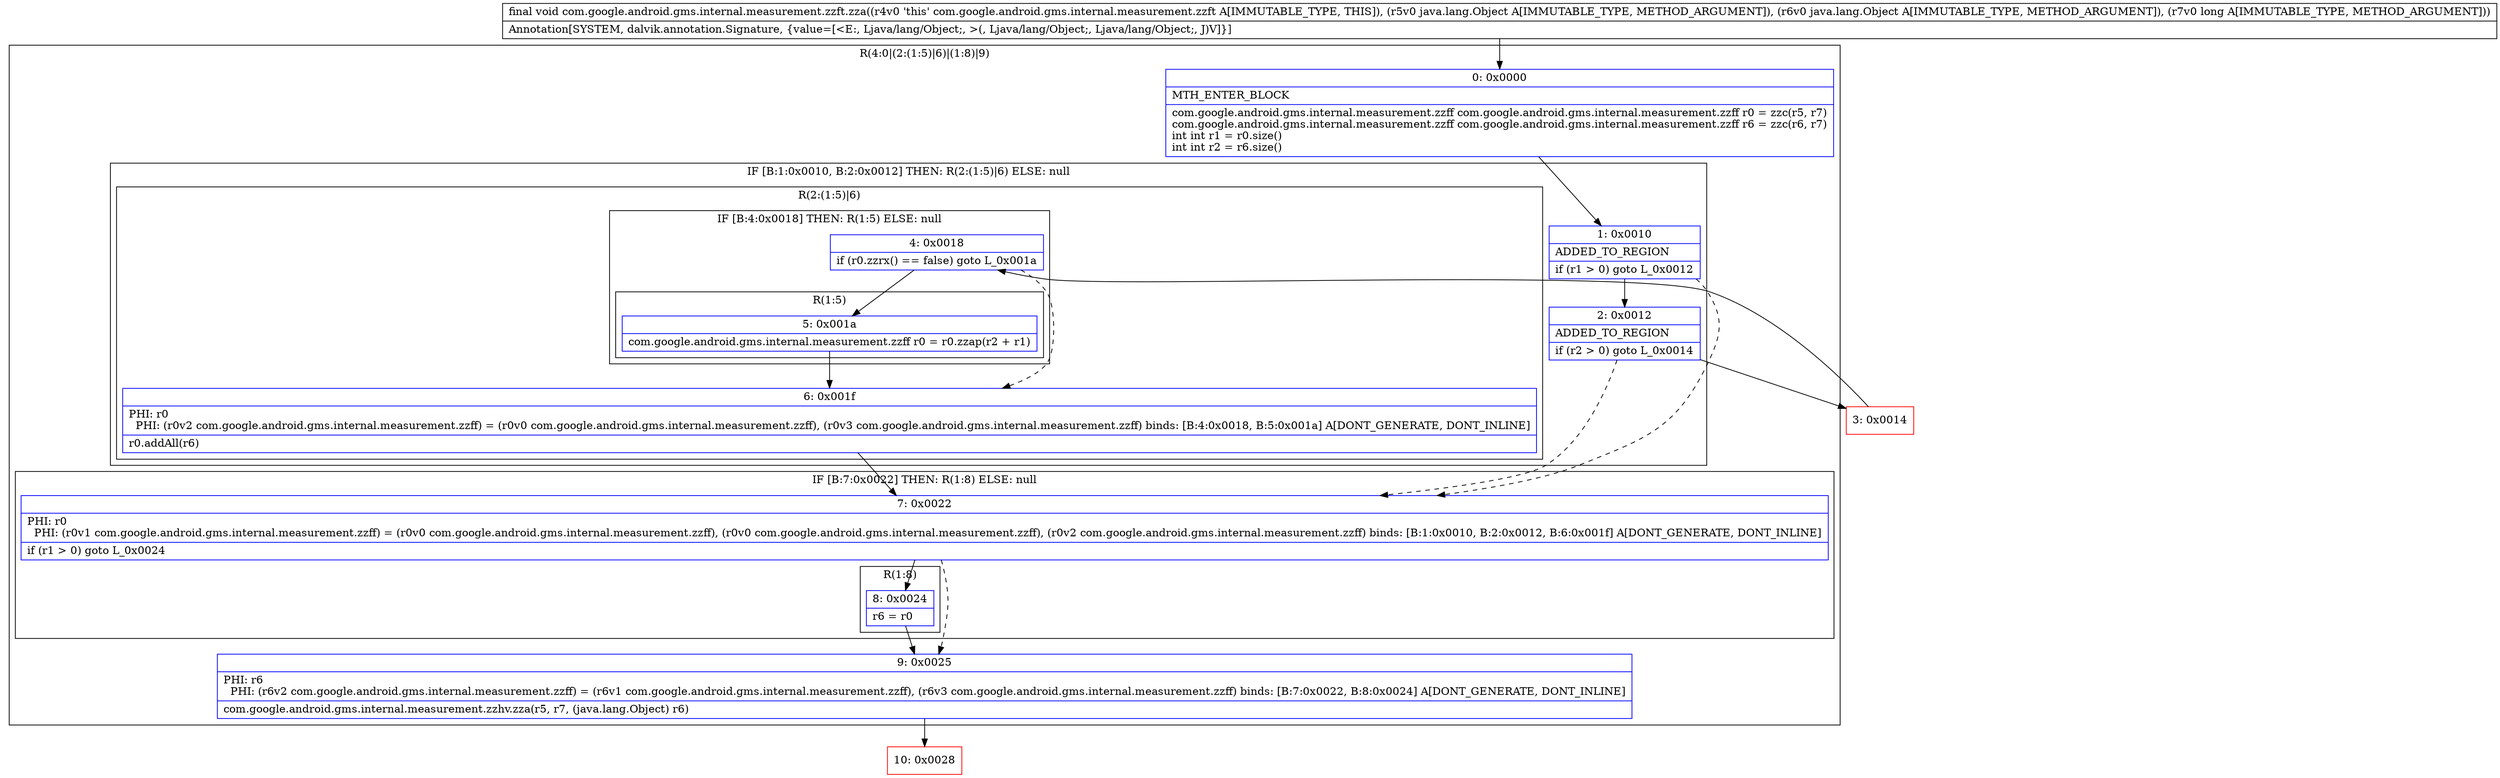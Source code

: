 digraph "CFG forcom.google.android.gms.internal.measurement.zzft.zza(Ljava\/lang\/Object;Ljava\/lang\/Object;J)V" {
subgraph cluster_Region_1797420596 {
label = "R(4:0|(2:(1:5)|6)|(1:8)|9)";
node [shape=record,color=blue];
Node_0 [shape=record,label="{0\:\ 0x0000|MTH_ENTER_BLOCK\l|com.google.android.gms.internal.measurement.zzff com.google.android.gms.internal.measurement.zzff r0 = zzc(r5, r7)\lcom.google.android.gms.internal.measurement.zzff com.google.android.gms.internal.measurement.zzff r6 = zzc(r6, r7)\lint int r1 = r0.size()\lint int r2 = r6.size()\l}"];
subgraph cluster_IfRegion_1726033207 {
label = "IF [B:1:0x0010, B:2:0x0012] THEN: R(2:(1:5)|6) ELSE: null";
node [shape=record,color=blue];
Node_1 [shape=record,label="{1\:\ 0x0010|ADDED_TO_REGION\l|if (r1 \> 0) goto L_0x0012\l}"];
Node_2 [shape=record,label="{2\:\ 0x0012|ADDED_TO_REGION\l|if (r2 \> 0) goto L_0x0014\l}"];
subgraph cluster_Region_2018498338 {
label = "R(2:(1:5)|6)";
node [shape=record,color=blue];
subgraph cluster_IfRegion_1017306531 {
label = "IF [B:4:0x0018] THEN: R(1:5) ELSE: null";
node [shape=record,color=blue];
Node_4 [shape=record,label="{4\:\ 0x0018|if (r0.zzrx() == false) goto L_0x001a\l}"];
subgraph cluster_Region_1314528585 {
label = "R(1:5)";
node [shape=record,color=blue];
Node_5 [shape=record,label="{5\:\ 0x001a|com.google.android.gms.internal.measurement.zzff r0 = r0.zzap(r2 + r1)\l}"];
}
}
Node_6 [shape=record,label="{6\:\ 0x001f|PHI: r0 \l  PHI: (r0v2 com.google.android.gms.internal.measurement.zzff) = (r0v0 com.google.android.gms.internal.measurement.zzff), (r0v3 com.google.android.gms.internal.measurement.zzff) binds: [B:4:0x0018, B:5:0x001a] A[DONT_GENERATE, DONT_INLINE]\l|r0.addAll(r6)\l}"];
}
}
subgraph cluster_IfRegion_1275378573 {
label = "IF [B:7:0x0022] THEN: R(1:8) ELSE: null";
node [shape=record,color=blue];
Node_7 [shape=record,label="{7\:\ 0x0022|PHI: r0 \l  PHI: (r0v1 com.google.android.gms.internal.measurement.zzff) = (r0v0 com.google.android.gms.internal.measurement.zzff), (r0v0 com.google.android.gms.internal.measurement.zzff), (r0v2 com.google.android.gms.internal.measurement.zzff) binds: [B:1:0x0010, B:2:0x0012, B:6:0x001f] A[DONT_GENERATE, DONT_INLINE]\l|if (r1 \> 0) goto L_0x0024\l}"];
subgraph cluster_Region_10781396 {
label = "R(1:8)";
node [shape=record,color=blue];
Node_8 [shape=record,label="{8\:\ 0x0024|r6 = r0\l}"];
}
}
Node_9 [shape=record,label="{9\:\ 0x0025|PHI: r6 \l  PHI: (r6v2 com.google.android.gms.internal.measurement.zzff) = (r6v1 com.google.android.gms.internal.measurement.zzff), (r6v3 com.google.android.gms.internal.measurement.zzff) binds: [B:7:0x0022, B:8:0x0024] A[DONT_GENERATE, DONT_INLINE]\l|com.google.android.gms.internal.measurement.zzhv.zza(r5, r7, (java.lang.Object) r6)\l}"];
}
Node_3 [shape=record,color=red,label="{3\:\ 0x0014}"];
Node_10 [shape=record,color=red,label="{10\:\ 0x0028}"];
MethodNode[shape=record,label="{final void com.google.android.gms.internal.measurement.zzft.zza((r4v0 'this' com.google.android.gms.internal.measurement.zzft A[IMMUTABLE_TYPE, THIS]), (r5v0 java.lang.Object A[IMMUTABLE_TYPE, METHOD_ARGUMENT]), (r6v0 java.lang.Object A[IMMUTABLE_TYPE, METHOD_ARGUMENT]), (r7v0 long A[IMMUTABLE_TYPE, METHOD_ARGUMENT]))  | Annotation[SYSTEM, dalvik.annotation.Signature, \{value=[\<E:, Ljava\/lang\/Object;, \>(, Ljava\/lang\/Object;, Ljava\/lang\/Object;, J)V]\}]\l}"];
MethodNode -> Node_0;
Node_0 -> Node_1;
Node_1 -> Node_2;
Node_1 -> Node_7[style=dashed];
Node_2 -> Node_3;
Node_2 -> Node_7[style=dashed];
Node_4 -> Node_5;
Node_4 -> Node_6[style=dashed];
Node_5 -> Node_6;
Node_6 -> Node_7;
Node_7 -> Node_8;
Node_7 -> Node_9[style=dashed];
Node_8 -> Node_9;
Node_9 -> Node_10;
Node_3 -> Node_4;
}

